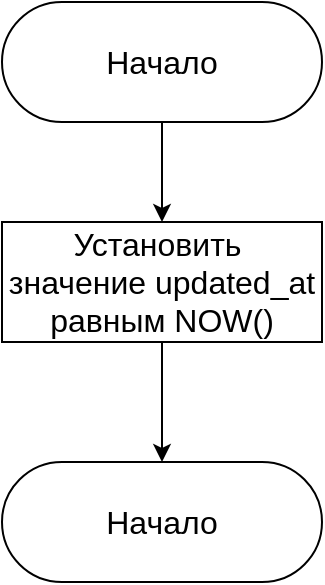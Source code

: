 <mxfile version="18.2.0" type="device" pages="2"><diagram id="JaWUIJzNfn-jiq5ASozf" name="trigger1"><mxGraphModel dx="946" dy="621" grid="1" gridSize="10" guides="1" tooltips="1" connect="1" arrows="1" fold="1" page="1" pageScale="1" pageWidth="1169" pageHeight="827" math="0" shadow="0"><root><mxCell id="0"/><mxCell id="1" parent="0"/><mxCell id="m8rmEQV6NcKUd38cNwN--5" style="edgeStyle=orthogonalEdgeStyle;rounded=0;orthogonalLoop=1;jettySize=auto;html=1;entryX=0.5;entryY=0;entryDx=0;entryDy=0;fontSize=16;" edge="1" parent="1" source="m8rmEQV6NcKUd38cNwN--1" target="m8rmEQV6NcKUd38cNwN--3"><mxGeometry relative="1" as="geometry"/></mxCell><mxCell id="m8rmEQV6NcKUd38cNwN--1" value="Начало" style="rounded=1;whiteSpace=wrap;html=1;arcSize=50;fontSize=16;" vertex="1" parent="1"><mxGeometry x="80" y="40" width="160" height="60" as="geometry"/></mxCell><mxCell id="m8rmEQV6NcKUd38cNwN--6" style="edgeStyle=orthogonalEdgeStyle;rounded=0;orthogonalLoop=1;jettySize=auto;html=1;entryX=0.5;entryY=0;entryDx=0;entryDy=0;fontSize=16;" edge="1" parent="1" source="m8rmEQV6NcKUd38cNwN--3" target="m8rmEQV6NcKUd38cNwN--4"><mxGeometry relative="1" as="geometry"/></mxCell><mxCell id="m8rmEQV6NcKUd38cNwN--3" value="Установить&amp;nbsp; значение updated_at&lt;br&gt;равным NOW()" style="rounded=0;whiteSpace=wrap;html=1;fontSize=16;" vertex="1" parent="1"><mxGeometry x="80" y="150" width="160" height="60" as="geometry"/></mxCell><mxCell id="m8rmEQV6NcKUd38cNwN--4" value="Начало" style="rounded=1;whiteSpace=wrap;html=1;arcSize=50;fontSize=16;" vertex="1" parent="1"><mxGeometry x="80" y="270" width="160" height="60" as="geometry"/></mxCell></root></mxGraphModel></diagram><diagram id="KqC8WGgoWTa2wFPF3Y2l" name="trigger_tnt_1"><mxGraphModel dx="946" dy="621" grid="1" gridSize="10" guides="1" tooltips="1" connect="1" arrows="1" fold="1" page="1" pageScale="1" pageWidth="1169" pageHeight="827" math="0" shadow="0"><root><mxCell id="0"/><mxCell id="1" parent="0"/><mxCell id="VTcRrteitOYQo8HqyEiK-1" style="edgeStyle=orthogonalEdgeStyle;rounded=0;orthogonalLoop=1;jettySize=auto;html=1;entryX=0.5;entryY=0;entryDx=0;entryDy=0;fontSize=16;fontFamily=FiraCode;fontSource=https%3A%2F%2Ffonts.googleapis.com%2Fcss%3Ffamily%3DFiraCode;" edge="1" parent="1" source="VTcRrteitOYQo8HqyEiK-2" target="VTcRrteitOYQo8HqyEiK-6"><mxGeometry relative="1" as="geometry"/></mxCell><mxCell id="VTcRrteitOYQo8HqyEiK-2" value="Начало" style="rounded=1;whiteSpace=wrap;html=1;arcSize=50;fontSize=16;fontFamily=FiraCode;fontSource=https%3A%2F%2Ffonts.googleapis.com%2Fcss%3Ffamily%3DFiraCode;" vertex="1" parent="1"><mxGeometry x="80" y="40" width="220" height="60" as="geometry"/></mxCell><mxCell id="VTcRrteitOYQo8HqyEiK-3" style="edgeStyle=orthogonalEdgeStyle;rounded=0;orthogonalLoop=1;jettySize=auto;html=1;entryX=0.5;entryY=0;entryDx=0;entryDy=0;fontSize=16;fontFamily=FiraCode;fontSource=https%3A%2F%2Ffonts.googleapis.com%2Fcss%3Ffamily%3DFiraCode;" edge="1" parent="1" source="VTcRrteitOYQo8HqyEiK-4" target="VTcRrteitOYQo8HqyEiK-5"><mxGeometry relative="1" as="geometry"/></mxCell><mxCell id="VTcRrteitOYQo8HqyEiK-4" value="Удалить информацию о нейронной сети из кэша" style="rounded=0;whiteSpace=wrap;html=1;fontSize=16;fontFamily=FiraCode;fontSource=https%3A%2F%2Ffonts.googleapis.com%2Fcss%3Ffamily%3DFiraCode;" vertex="1" parent="1"><mxGeometry x="80" y="580" width="220" height="60" as="geometry"/></mxCell><mxCell id="VTcRrteitOYQo8HqyEiK-5" value="Начало" style="rounded=1;whiteSpace=wrap;html=1;arcSize=50;fontSize=16;fontFamily=FiraCode;fontSource=https%3A%2F%2Ffonts.googleapis.com%2Fcss%3Ffamily%3DFiraCode;" vertex="1" parent="1"><mxGeometry x="80" y="670" width="220" height="60" as="geometry"/></mxCell><mxCell id="VTcRrteitOYQo8HqyEiK-9" style="edgeStyle=orthogonalEdgeStyle;rounded=0;orthogonalLoop=1;jettySize=auto;html=1;entryX=0.5;entryY=0;entryDx=0;entryDy=0;fontSize=16;fontFamily=FiraCode;fontSource=https%3A%2F%2Ffonts.googleapis.com%2Fcss%3Ffamily%3DFiraCode;" edge="1" parent="1" source="VTcRrteitOYQo8HqyEiK-6" target="VTcRrteitOYQo8HqyEiK-7"><mxGeometry relative="1" as="geometry"/></mxCell><mxCell id="VTcRrteitOYQo8HqyEiK-6" value="Получить значение&lt;br&gt;CACHE_DB_HOST&lt;br&gt;из окружения" style="rounded=0;whiteSpace=wrap;html=1;fontSize=16;fontFamily=FiraCode;fontSource=https%3A%2F%2Ffonts.googleapis.com%2Fcss%3Ffamily%3DFiraCode;" vertex="1" parent="1"><mxGeometry x="80" y="130" width="220" height="60" as="geometry"/></mxCell><mxCell id="VTcRrteitOYQo8HqyEiK-10" style="edgeStyle=orthogonalEdgeStyle;rounded=0;orthogonalLoop=1;jettySize=auto;html=1;entryX=0.5;entryY=0;entryDx=0;entryDy=0;fontSize=16;fontFamily=FiraCode;fontSource=https%3A%2F%2Ffonts.googleapis.com%2Fcss%3Ffamily%3DFiraCode;" edge="1" parent="1" source="VTcRrteitOYQo8HqyEiK-7" target="VTcRrteitOYQo8HqyEiK-8"><mxGeometry relative="1" as="geometry"/></mxCell><mxCell id="VTcRrteitOYQo8HqyEiK-7" value="Получить значение&lt;br&gt;CACHE_DB_PORT&lt;br&gt;из окружения" style="rounded=0;whiteSpace=wrap;html=1;fontSize=16;fontFamily=FiraCode;fontSource=https%3A%2F%2Ffonts.googleapis.com%2Fcss%3Ffamily%3DFiraCode;" vertex="1" parent="1"><mxGeometry x="80" y="220" width="220" height="60" as="geometry"/></mxCell><mxCell id="VTcRrteitOYQo8HqyEiK-11" style="edgeStyle=orthogonalEdgeStyle;rounded=0;orthogonalLoop=1;jettySize=auto;html=1;entryX=0.5;entryY=0;entryDx=0;entryDy=0;fontSize=16;fontFamily=FiraCode;fontSource=https%3A%2F%2Ffonts.googleapis.com%2Fcss%3Ffamily%3DFiraCode;" edge="1" parent="1" source="VTcRrteitOYQo8HqyEiK-8" target="VTcRrteitOYQo8HqyEiK-23"><mxGeometry relative="1" as="geometry"/></mxCell><mxCell id="VTcRrteitOYQo8HqyEiK-8" value="Получить значение&lt;br&gt;CACHE_DB_USERNAME&lt;br&gt;из окружения" style="rounded=0;whiteSpace=wrap;html=1;fontSize=16;fontFamily=FiraCode;fontSource=https%3A%2F%2Ffonts.googleapis.com%2Fcss%3Ffamily%3DFiraCode;" vertex="1" parent="1"><mxGeometry x="80" y="310" width="220" height="60" as="geometry"/></mxCell><mxCell id="VTcRrteitOYQo8HqyEiK-24" style="edgeStyle=orthogonalEdgeStyle;rounded=0;orthogonalLoop=1;jettySize=auto;html=1;fontSize=16;fontFamily=FiraCode;fontSource=https%3A%2F%2Ffonts.googleapis.com%2Fcss%3Ffamily%3DFiraCode;" edge="1" parent="1" source="VTcRrteitOYQo8HqyEiK-23" target="VTcRrteitOYQo8HqyEiK-27"><mxGeometry relative="1" as="geometry"><mxPoint x="180" y="500" as="targetPoint"/></mxGeometry></mxCell><mxCell id="VTcRrteitOYQo8HqyEiK-23" value="Получить значение&lt;br&gt;CACHE_DB_PASSWORD&lt;br&gt;из окружения" style="rounded=0;whiteSpace=wrap;html=1;fontSize=16;fontFamily=FiraCode;fontSource=https%3A%2F%2Ffonts.googleapis.com%2Fcss%3Ffamily%3DFiraCode;" vertex="1" parent="1"><mxGeometry x="80" y="400" width="220" height="60" as="geometry"/></mxCell><mxCell id="VTcRrteitOYQo8HqyEiK-28" style="edgeStyle=orthogonalEdgeStyle;rounded=0;orthogonalLoop=1;jettySize=auto;html=1;fontSize=16;fontFamily=FiraCode;fontSource=https%3A%2F%2Ffonts.googleapis.com%2Fcss%3Ffamily%3DFiraCode;" edge="1" parent="1" source="VTcRrteitOYQo8HqyEiK-27" target="VTcRrteitOYQo8HqyEiK-4"><mxGeometry relative="1" as="geometry"/></mxCell><mxCell id="VTcRrteitOYQo8HqyEiK-27" value="Получить значение&lt;br&gt;CACHE_DB_MODEL_SPACE&lt;br&gt;из окружения" style="rounded=0;whiteSpace=wrap;html=1;fontSize=16;fontFamily=FiraCode;fontSource=https%3A%2F%2Ffonts.googleapis.com%2Fcss%3Ffamily%3DFiraCode;" vertex="1" parent="1"><mxGeometry x="80" y="490" width="220" height="60" as="geometry"/></mxCell><mxCell id="VTcRrteitOYQo8HqyEiK-43" style="edgeStyle=orthogonalEdgeStyle;rounded=0;orthogonalLoop=1;jettySize=auto;html=1;entryX=0.5;entryY=0;entryDx=0;entryDy=0;fontFamily=FiraCode;fontSource=https%3A%2F%2Ffonts.googleapis.com%2Fcss%3Ffamily%3DFiraCode;fontSize=16;" edge="1" parent="1" source="VTcRrteitOYQo8HqyEiK-29" target="VTcRrteitOYQo8HqyEiK-42"><mxGeometry relative="1" as="geometry"/></mxCell><mxCell id="VTcRrteitOYQo8HqyEiK-29" value="Удалить информацию о конфигурации весов из кэша" style="rounded=0;whiteSpace=wrap;html=1;fontSize=16;fontFamily=FiraCode;fontSource=https%3A%2F%2Ffonts.googleapis.com%2Fcss%3Ffamily%3DFiraCode;" vertex="1" parent="1"><mxGeometry x="400" y="580" width="220" height="60" as="geometry"/></mxCell><mxCell id="VTcRrteitOYQo8HqyEiK-31" style="edgeStyle=orthogonalEdgeStyle;rounded=0;orthogonalLoop=1;jettySize=auto;html=1;entryX=0.5;entryY=0;entryDx=0;entryDy=0;fontSize=16;fontFamily=FiraCode;fontSource=https%3A%2F%2Ffonts.googleapis.com%2Fcss%3Ffamily%3DFiraCode;" edge="1" parent="1" source="VTcRrteitOYQo8HqyEiK-32" target="VTcRrteitOYQo8HqyEiK-34"><mxGeometry relative="1" as="geometry"/></mxCell><mxCell id="VTcRrteitOYQo8HqyEiK-32" value="Начало" style="rounded=1;whiteSpace=wrap;html=1;arcSize=50;fontSize=16;fontFamily=FiraCode;fontSource=https%3A%2F%2Ffonts.googleapis.com%2Fcss%3Ffamily%3DFiraCode;" vertex="1" parent="1"><mxGeometry x="400" y="40" width="220" height="60" as="geometry"/></mxCell><mxCell id="VTcRrteitOYQo8HqyEiK-33" style="edgeStyle=orthogonalEdgeStyle;rounded=0;orthogonalLoop=1;jettySize=auto;html=1;entryX=0.5;entryY=0;entryDx=0;entryDy=0;fontSize=16;fontFamily=FiraCode;fontSource=https%3A%2F%2Ffonts.googleapis.com%2Fcss%3Ffamily%3DFiraCode;" edge="1" parent="1" source="VTcRrteitOYQo8HqyEiK-34" target="VTcRrteitOYQo8HqyEiK-36"><mxGeometry relative="1" as="geometry"/></mxCell><mxCell id="VTcRrteitOYQo8HqyEiK-34" value="Получить значение&lt;br&gt;CACHE_DB_HOST&lt;br&gt;из окружения" style="rounded=0;whiteSpace=wrap;html=1;fontSize=16;fontFamily=FiraCode;fontSource=https%3A%2F%2Ffonts.googleapis.com%2Fcss%3Ffamily%3DFiraCode;" vertex="1" parent="1"><mxGeometry x="400" y="130" width="220" height="60" as="geometry"/></mxCell><mxCell id="VTcRrteitOYQo8HqyEiK-35" style="edgeStyle=orthogonalEdgeStyle;rounded=0;orthogonalLoop=1;jettySize=auto;html=1;entryX=0.5;entryY=0;entryDx=0;entryDy=0;fontSize=16;fontFamily=FiraCode;fontSource=https%3A%2F%2Ffonts.googleapis.com%2Fcss%3Ffamily%3DFiraCode;" edge="1" parent="1" source="VTcRrteitOYQo8HqyEiK-36" target="VTcRrteitOYQo8HqyEiK-38"><mxGeometry relative="1" as="geometry"/></mxCell><mxCell id="VTcRrteitOYQo8HqyEiK-36" value="Получить значение&lt;br&gt;CACHE_DB_PORT&lt;br&gt;из окружения" style="rounded=0;whiteSpace=wrap;html=1;fontSize=16;fontFamily=FiraCode;fontSource=https%3A%2F%2Ffonts.googleapis.com%2Fcss%3Ffamily%3DFiraCode;" vertex="1" parent="1"><mxGeometry x="400" y="220" width="220" height="60" as="geometry"/></mxCell><mxCell id="VTcRrteitOYQo8HqyEiK-37" style="edgeStyle=orthogonalEdgeStyle;rounded=0;orthogonalLoop=1;jettySize=auto;html=1;entryX=0.5;entryY=0;entryDx=0;entryDy=0;fontSize=16;fontFamily=FiraCode;fontSource=https%3A%2F%2Ffonts.googleapis.com%2Fcss%3Ffamily%3DFiraCode;" edge="1" parent="1" source="VTcRrteitOYQo8HqyEiK-38" target="VTcRrteitOYQo8HqyEiK-40"><mxGeometry relative="1" as="geometry"/></mxCell><mxCell id="VTcRrteitOYQo8HqyEiK-38" value="Получить значение&lt;br&gt;CACHE_DB_USERNAME&lt;br&gt;из окружения" style="rounded=0;whiteSpace=wrap;html=1;fontSize=16;fontFamily=FiraCode;fontSource=https%3A%2F%2Ffonts.googleapis.com%2Fcss%3Ffamily%3DFiraCode;" vertex="1" parent="1"><mxGeometry x="400" y="310" width="220" height="60" as="geometry"/></mxCell><mxCell id="VTcRrteitOYQo8HqyEiK-39" style="edgeStyle=orthogonalEdgeStyle;rounded=0;orthogonalLoop=1;jettySize=auto;html=1;fontSize=16;fontFamily=FiraCode;fontSource=https%3A%2F%2Ffonts.googleapis.com%2Fcss%3Ffamily%3DFiraCode;" edge="1" parent="1" source="VTcRrteitOYQo8HqyEiK-40" target="VTcRrteitOYQo8HqyEiK-41"><mxGeometry relative="1" as="geometry"><mxPoint x="500" y="500" as="targetPoint"/></mxGeometry></mxCell><mxCell id="VTcRrteitOYQo8HqyEiK-40" value="Получить значение&lt;br&gt;CACHE_DB_PASSWORD&lt;br&gt;из окружения" style="rounded=0;whiteSpace=wrap;html=1;fontSize=16;fontFamily=FiraCode;fontSource=https%3A%2F%2Ffonts.googleapis.com%2Fcss%3Ffamily%3DFiraCode;" vertex="1" parent="1"><mxGeometry x="400" y="400" width="220" height="60" as="geometry"/></mxCell><mxCell id="VTcRrteitOYQo8HqyEiK-44" style="edgeStyle=orthogonalEdgeStyle;rounded=0;orthogonalLoop=1;jettySize=auto;html=1;entryX=0.5;entryY=0;entryDx=0;entryDy=0;fontFamily=FiraCode;fontSource=https%3A%2F%2Ffonts.googleapis.com%2Fcss%3Ffamily%3DFiraCode;fontSize=16;" edge="1" parent="1" source="VTcRrteitOYQo8HqyEiK-41" target="VTcRrteitOYQo8HqyEiK-29"><mxGeometry relative="1" as="geometry"/></mxCell><mxCell id="VTcRrteitOYQo8HqyEiK-41" value="Получить значение&lt;br&gt;CACHE_DB_MODEL_SPACE&lt;br&gt;из окружения" style="rounded=0;whiteSpace=wrap;html=1;fontSize=16;fontFamily=FiraCode;fontSource=https%3A%2F%2Ffonts.googleapis.com%2Fcss%3Ffamily%3DFiraCode;" vertex="1" parent="1"><mxGeometry x="400" y="490" width="220" height="60" as="geometry"/></mxCell><mxCell id="VTcRrteitOYQo8HqyEiK-42" value="Начало" style="rounded=1;whiteSpace=wrap;html=1;arcSize=50;fontSize=16;fontFamily=FiraCode;fontSource=https%3A%2F%2Ffonts.googleapis.com%2Fcss%3Ffamily%3DFiraCode;" vertex="1" parent="1"><mxGeometry x="400" y="670" width="220" height="60" as="geometry"/></mxCell></root></mxGraphModel></diagram></mxfile>